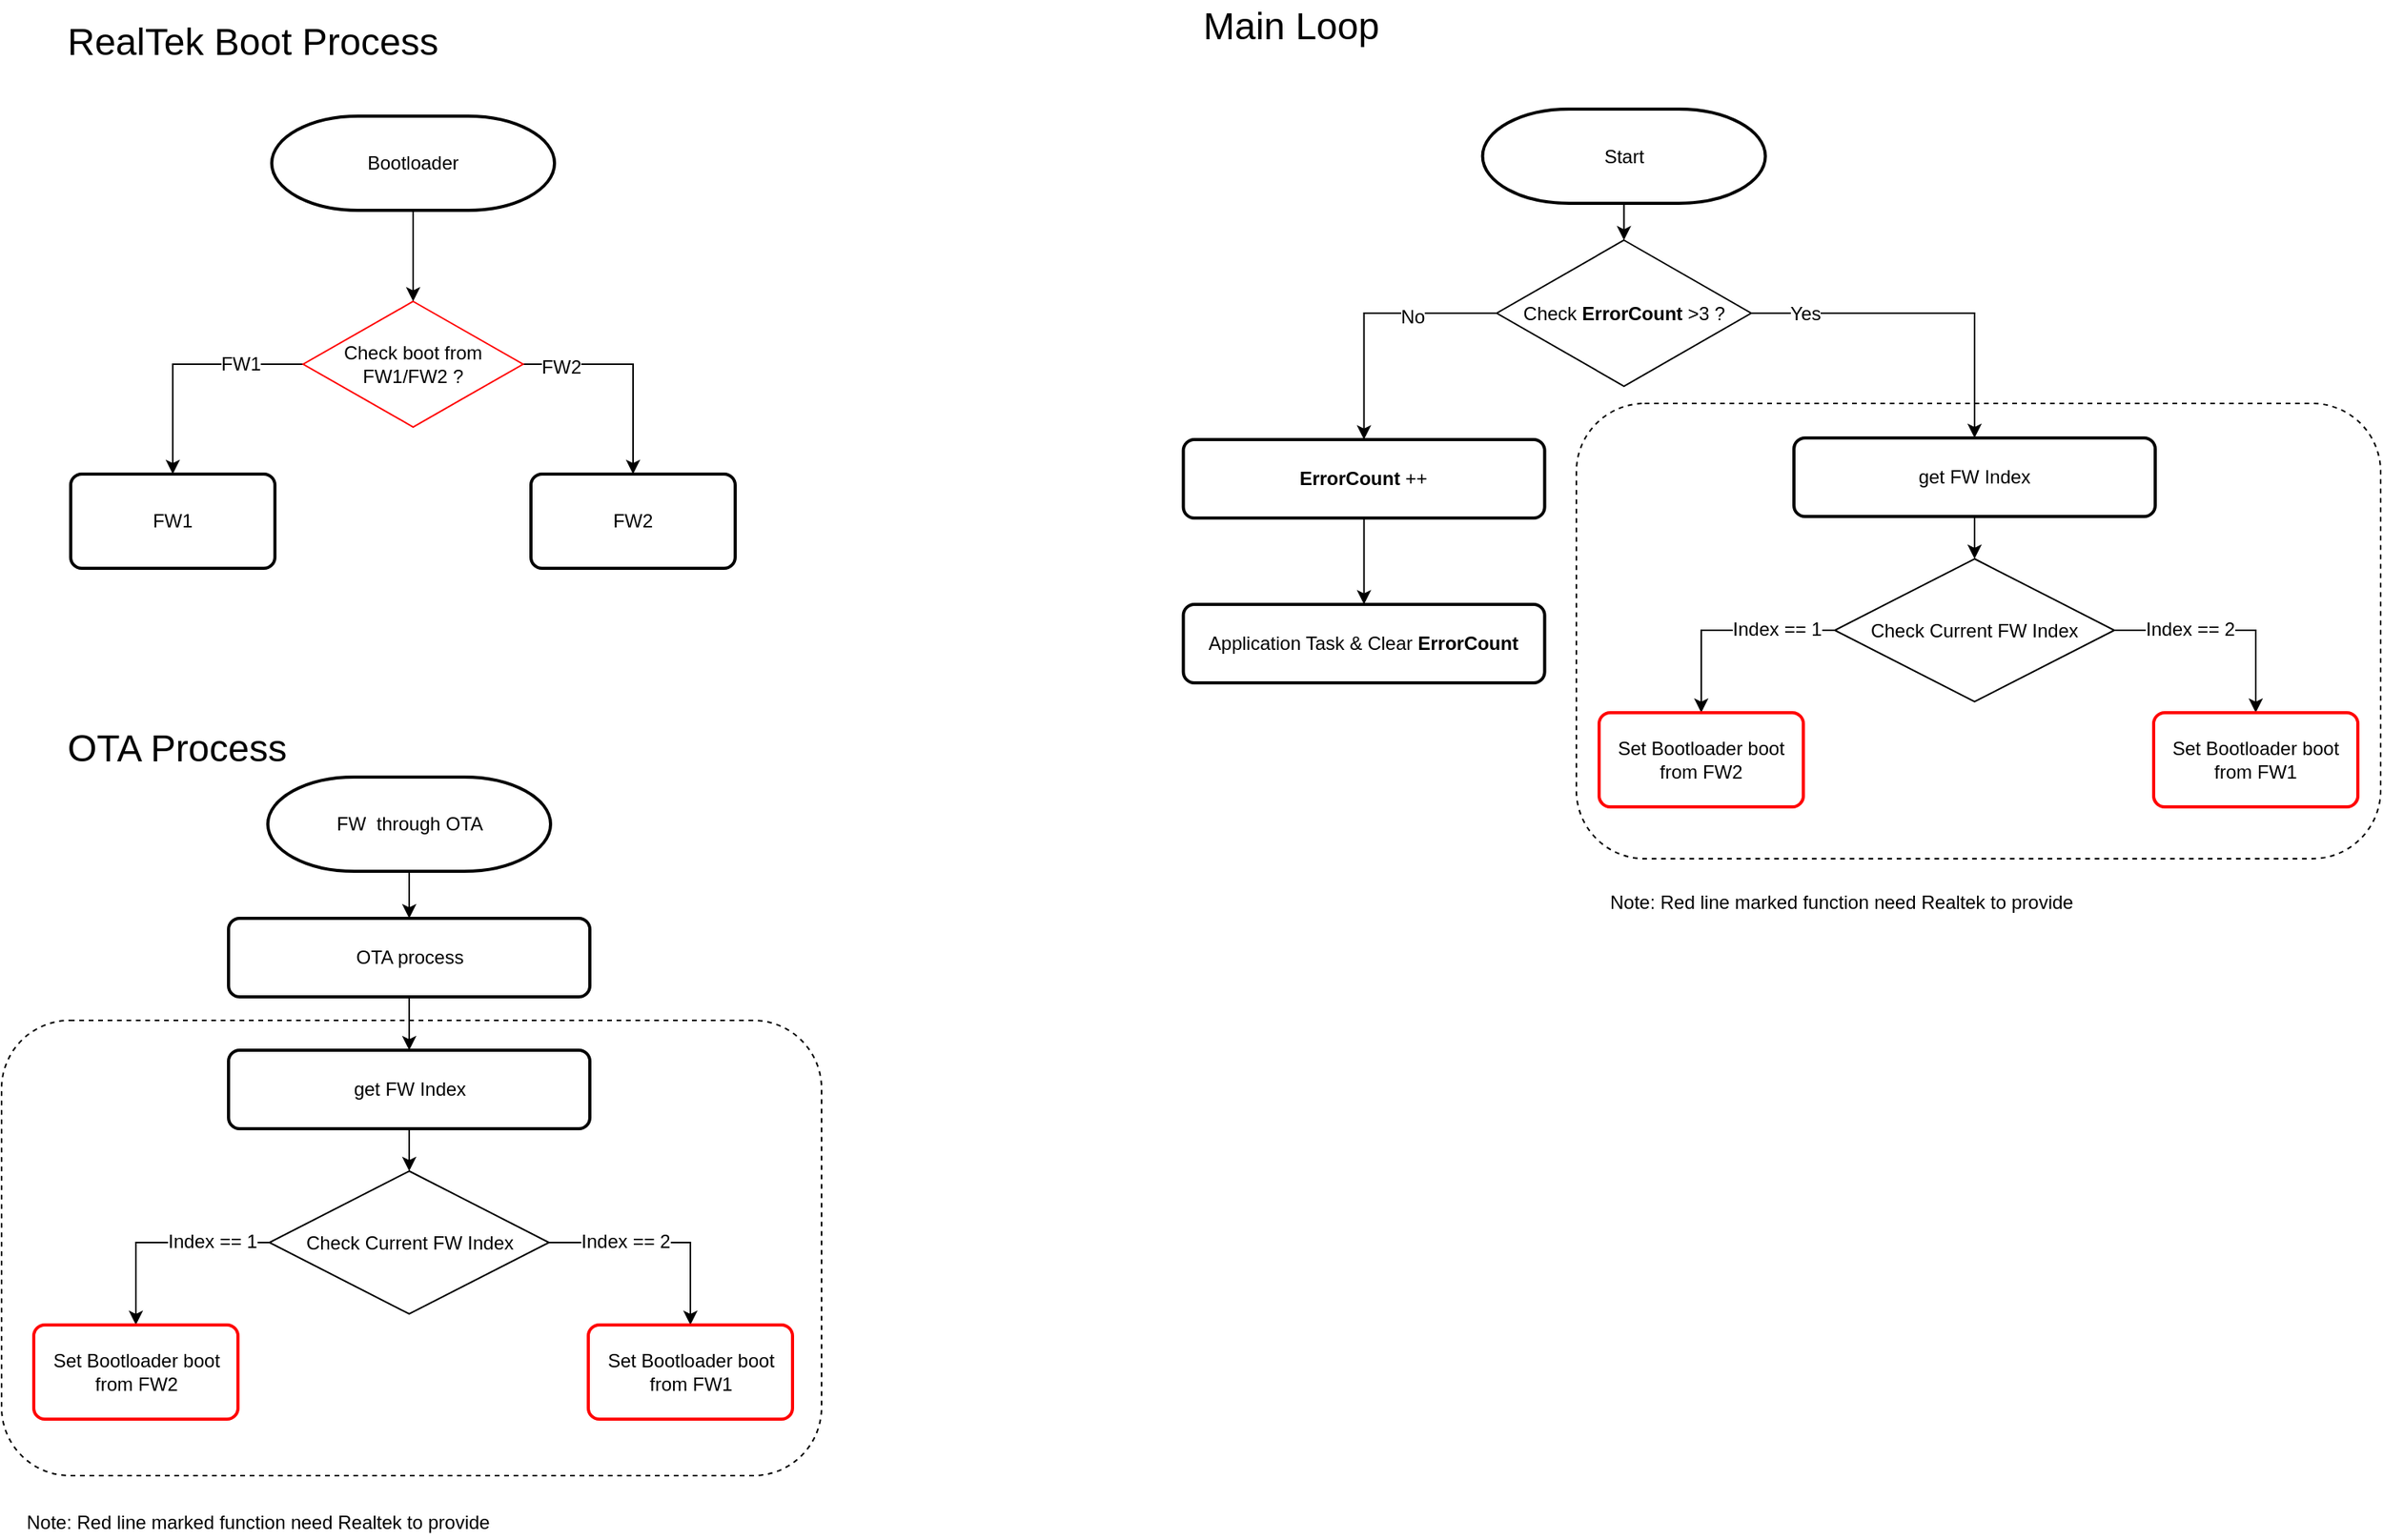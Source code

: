 <mxfile version="10.6.7" type="github"><diagram id="KSyUlnuHpO14Bwx12DKX" name="Page-1"><mxGraphModel dx="2788" dy="1542" grid="1" gridSize="10" guides="1" tooltips="1" connect="1" arrows="1" fold="1" page="1" pageScale="1" pageWidth="827" pageHeight="1169" math="0" shadow="0"><root><mxCell id="0"/><mxCell id="1" parent="0"/><mxCell id="2hkwdFl9jVFtiVxIpPMc-65" value="" style="rounded=1;whiteSpace=wrap;html=1;dashed=1;fillColor=none;" vertex="1" parent="1"><mxGeometry x="1130.5" y="327" width="512" height="290" as="geometry"/></mxCell><mxCell id="2hkwdFl9jVFtiVxIpPMc-64" value="" style="rounded=1;whiteSpace=wrap;html=1;dashed=1;fillColor=none;" vertex="1" parent="1"><mxGeometry x="128" y="720" width="522" height="290" as="geometry"/></mxCell><mxCell id="DjeVmc1M9aSnPIeUYdqh-13" style="edgeStyle=orthogonalEdgeStyle;rounded=0;orthogonalLoop=1;jettySize=auto;html=1;" parent="1" source="DjeVmc1M9aSnPIeUYdqh-5" target="DjeVmc1M9aSnPIeUYdqh-11" edge="1"><mxGeometry relative="1" as="geometry"/></mxCell><mxCell id="2hkwdFl9jVFtiVxIpPMc-51" value="FW2" style="text;html=1;resizable=0;points=[];align=center;verticalAlign=middle;labelBackgroundColor=#ffffff;" vertex="1" connectable="0" parent="DjeVmc1M9aSnPIeUYdqh-13"><mxGeometry x="-0.655" y="-2" relative="1" as="geometry"><mxPoint as="offset"/></mxGeometry></mxCell><mxCell id="DjeVmc1M9aSnPIeUYdqh-14" style="edgeStyle=orthogonalEdgeStyle;rounded=0;orthogonalLoop=1;jettySize=auto;html=1;" parent="1" source="DjeVmc1M9aSnPIeUYdqh-5" target="DjeVmc1M9aSnPIeUYdqh-15" edge="1"><mxGeometry relative="1" as="geometry"><mxPoint x="220" y="372" as="targetPoint"/></mxGeometry></mxCell><mxCell id="2hkwdFl9jVFtiVxIpPMc-50" value="FW1" style="text;html=1;resizable=0;points=[];align=center;verticalAlign=middle;labelBackgroundColor=#ffffff;" vertex="1" connectable="0" parent="DjeVmc1M9aSnPIeUYdqh-14"><mxGeometry x="-0.268" y="2" relative="1" as="geometry"><mxPoint x="16" y="-2" as="offset"/></mxGeometry></mxCell><mxCell id="DjeVmc1M9aSnPIeUYdqh-5" value="Check boot from FW1/FW2 ?" style="rhombus;whiteSpace=wrap;html=1;strokeColor=#FF0000;" parent="1" vertex="1"><mxGeometry x="320" y="262" width="140" height="80" as="geometry"/></mxCell><mxCell id="DjeVmc1M9aSnPIeUYdqh-33" style="edgeStyle=orthogonalEdgeStyle;rounded=0;orthogonalLoop=1;jettySize=auto;html=1;" parent="1" source="DjeVmc1M9aSnPIeUYdqh-8" target="DjeVmc1M9aSnPIeUYdqh-5" edge="1"><mxGeometry relative="1" as="geometry"/></mxCell><mxCell id="DjeVmc1M9aSnPIeUYdqh-8" value="Bootloader" style="strokeWidth=2;html=1;shape=mxgraph.flowchart.terminator;whiteSpace=wrap;" parent="1" vertex="1"><mxGeometry x="300" y="144" width="180" height="60" as="geometry"/></mxCell><mxCell id="DjeVmc1M9aSnPIeUYdqh-11" value="FW2" style="rounded=1;whiteSpace=wrap;html=1;absoluteArcSize=1;arcSize=14;strokeWidth=2;" parent="1" vertex="1"><mxGeometry x="465" y="372" width="130" height="60" as="geometry"/></mxCell><mxCell id="DjeVmc1M9aSnPIeUYdqh-15" value="FW1" style="rounded=1;whiteSpace=wrap;html=1;absoluteArcSize=1;arcSize=14;strokeWidth=2;" parent="1" vertex="1"><mxGeometry x="172" y="372" width="130" height="60" as="geometry"/></mxCell><mxCell id="DjeVmc1M9aSnPIeUYdqh-19" style="edgeStyle=orthogonalEdgeStyle;rounded=0;orthogonalLoop=1;jettySize=auto;html=1;exitX=1;exitY=0.5;exitDx=0;exitDy=0;" parent="1" source="2hkwdFl9jVFtiVxIpPMc-49" target="DjeVmc1M9aSnPIeUYdqh-26" edge="1"><mxGeometry relative="1" as="geometry"><mxPoint x="458.5" y="853" as="sourcePoint"/></mxGeometry></mxCell><mxCell id="DjeVmc1M9aSnPIeUYdqh-32" value="Index == 2" style="text;html=1;resizable=0;points=[];align=center;verticalAlign=middle;labelBackgroundColor=#ffffff;" parent="DjeVmc1M9aSnPIeUYdqh-19" vertex="1" connectable="0"><mxGeometry x="-0.231" y="-3" relative="1" as="geometry"><mxPoint x="-7" y="-3.5" as="offset"/></mxGeometry></mxCell><mxCell id="DjeVmc1M9aSnPIeUYdqh-20" style="edgeStyle=orthogonalEdgeStyle;rounded=0;orthogonalLoop=1;jettySize=auto;html=1;exitX=0;exitY=0.5;exitDx=0;exitDy=0;" parent="1" source="2hkwdFl9jVFtiVxIpPMc-49" target="DjeVmc1M9aSnPIeUYdqh-27" edge="1"><mxGeometry relative="1" as="geometry"><mxPoint x="212.5" y="914" as="targetPoint"/><mxPoint x="318.5" y="853" as="sourcePoint"/></mxGeometry></mxCell><mxCell id="DjeVmc1M9aSnPIeUYdqh-31" value="Index == 1" style="text;html=1;resizable=0;points=[];align=center;verticalAlign=middle;labelBackgroundColor=#ffffff;" parent="DjeVmc1M9aSnPIeUYdqh-20" vertex="1" connectable="0"><mxGeometry x="-0.27" y="1" relative="1" as="geometry"><mxPoint x="13" y="-1.5" as="offset"/></mxGeometry></mxCell><mxCell id="DjeVmc1M9aSnPIeUYdqh-22" style="edgeStyle=orthogonalEdgeStyle;rounded=0;orthogonalLoop=1;jettySize=auto;html=1;" parent="1" source="DjeVmc1M9aSnPIeUYdqh-23" target="DjeVmc1M9aSnPIeUYdqh-25" edge="1"><mxGeometry relative="1" as="geometry"/></mxCell><mxCell id="DjeVmc1M9aSnPIeUYdqh-23" value="FW&amp;nbsp; through OTA" style="strokeWidth=2;html=1;shape=mxgraph.flowchart.terminator;whiteSpace=wrap;" parent="1" vertex="1"><mxGeometry x="297.5" y="565" width="180" height="60" as="geometry"/></mxCell><mxCell id="DjeVmc1M9aSnPIeUYdqh-24" style="edgeStyle=orthogonalEdgeStyle;rounded=0;orthogonalLoop=1;jettySize=auto;html=1;" parent="1" source="DjeVmc1M9aSnPIeUYdqh-25" target="DjeVmc1M9aSnPIeUYdqh-28" edge="1"><mxGeometry relative="1" as="geometry"/></mxCell><mxCell id="DjeVmc1M9aSnPIeUYdqh-25" value="OTA process" style="rounded=1;whiteSpace=wrap;html=1;absoluteArcSize=1;arcSize=14;strokeWidth=2;" parent="1" vertex="1"><mxGeometry x="272.5" y="655" width="230" height="50" as="geometry"/></mxCell><mxCell id="DjeVmc1M9aSnPIeUYdqh-26" value="Set Bootloader boot from FW1" style="rounded=1;whiteSpace=wrap;html=1;absoluteArcSize=1;arcSize=14;strokeWidth=2;strokeColor=#FF0000;" parent="1" vertex="1"><mxGeometry x="501.5" y="914" width="130" height="60" as="geometry"/></mxCell><mxCell id="DjeVmc1M9aSnPIeUYdqh-27" value="Set Bootloader boot from FW2" style="rounded=1;whiteSpace=wrap;html=1;absoluteArcSize=1;arcSize=14;strokeWidth=2;strokeColor=#FF0000;" parent="1" vertex="1"><mxGeometry x="148.5" y="914" width="130" height="60" as="geometry"/></mxCell><mxCell id="DjeVmc1M9aSnPIeUYdqh-30" style="edgeStyle=orthogonalEdgeStyle;rounded=0;orthogonalLoop=1;jettySize=auto;html=1;" parent="1" source="DjeVmc1M9aSnPIeUYdqh-28" target="2hkwdFl9jVFtiVxIpPMc-49" edge="1"><mxGeometry relative="1" as="geometry"><mxPoint x="388.5" y="813" as="targetPoint"/></mxGeometry></mxCell><mxCell id="DjeVmc1M9aSnPIeUYdqh-28" value="get FW Index" style="rounded=1;whiteSpace=wrap;html=1;absoluteArcSize=1;arcSize=14;strokeWidth=2;" parent="1" vertex="1"><mxGeometry x="272.5" y="739" width="230" height="50" as="geometry"/></mxCell><mxCell id="2hkwdFl9jVFtiVxIpPMc-30" style="edgeStyle=orthogonalEdgeStyle;rounded=0;orthogonalLoop=1;jettySize=auto;html=1;" edge="1" parent="1" source="2hkwdFl9jVFtiVxIpPMc-7" target="2hkwdFl9jVFtiVxIpPMc-25"><mxGeometry relative="1" as="geometry"/></mxCell><mxCell id="2hkwdFl9jVFtiVxIpPMc-7" value="Start" style="strokeWidth=2;html=1;shape=mxgraph.flowchart.terminator;whiteSpace=wrap;" vertex="1" parent="1"><mxGeometry x="1070.81" y="139.5" width="180" height="60" as="geometry"/></mxCell><mxCell id="2hkwdFl9jVFtiVxIpPMc-34" value="" style="edgeStyle=orthogonalEdgeStyle;rounded=0;orthogonalLoop=1;jettySize=auto;html=1;" edge="1" parent="1" source="2hkwdFl9jVFtiVxIpPMc-13" target="2hkwdFl9jVFtiVxIpPMc-33"><mxGeometry relative="1" as="geometry"/></mxCell><mxCell id="2hkwdFl9jVFtiVxIpPMc-13" value="&lt;b&gt;ErrorCount&lt;/b&gt; ++" style="rounded=1;whiteSpace=wrap;html=1;absoluteArcSize=1;arcSize=14;strokeWidth=2;" vertex="1" parent="1"><mxGeometry x="880.31" y="350" width="230" height="50" as="geometry"/></mxCell><mxCell id="2hkwdFl9jVFtiVxIpPMc-33" value="Application Task &amp;amp; Clear &lt;b&gt;ErrorCount&lt;/b&gt;" style="rounded=1;whiteSpace=wrap;html=1;absoluteArcSize=1;arcSize=14;strokeWidth=2;" vertex="1" parent="1"><mxGeometry x="880.31" y="455" width="230" height="50" as="geometry"/></mxCell><mxCell id="2hkwdFl9jVFtiVxIpPMc-21" style="edgeStyle=orthogonalEdgeStyle;rounded=0;orthogonalLoop=1;jettySize=auto;html=1;" edge="1" parent="1" source="2hkwdFl9jVFtiVxIpPMc-25" target="2hkwdFl9jVFtiVxIpPMc-61"><mxGeometry relative="1" as="geometry"><mxPoint x="1391.833" y="380.17" as="targetPoint"/></mxGeometry></mxCell><mxCell id="2hkwdFl9jVFtiVxIpPMc-22" value="Yes" style="text;html=1;resizable=0;points=[];align=center;verticalAlign=middle;labelBackgroundColor=#ffffff;" vertex="1" connectable="0" parent="2hkwdFl9jVFtiVxIpPMc-21"><mxGeometry x="-0.231" y="-3" relative="1" as="geometry"><mxPoint x="-51.5" y="-3" as="offset"/></mxGeometry></mxCell><mxCell id="2hkwdFl9jVFtiVxIpPMc-31" style="edgeStyle=orthogonalEdgeStyle;rounded=0;orthogonalLoop=1;jettySize=auto;html=1;exitX=0;exitY=0.5;exitDx=0;exitDy=0;" edge="1" parent="1" source="2hkwdFl9jVFtiVxIpPMc-25" target="2hkwdFl9jVFtiVxIpPMc-13"><mxGeometry relative="1" as="geometry"/></mxCell><mxCell id="2hkwdFl9jVFtiVxIpPMc-46" value="&lt;div&gt;No&lt;/div&gt;" style="text;html=1;resizable=0;points=[];align=center;verticalAlign=middle;labelBackgroundColor=#ffffff;" vertex="1" connectable="0" parent="2hkwdFl9jVFtiVxIpPMc-31"><mxGeometry x="-0.344" y="1" relative="1" as="geometry"><mxPoint x="128.977" as="offset"/></mxGeometry></mxCell><mxCell id="2hkwdFl9jVFtiVxIpPMc-48" value="No" style="text;html=1;resizable=0;points=[];align=center;verticalAlign=middle;labelBackgroundColor=#ffffff;" vertex="1" connectable="0" parent="2hkwdFl9jVFtiVxIpPMc-31"><mxGeometry x="-0.345" y="2" relative="1" as="geometry"><mxPoint as="offset"/></mxGeometry></mxCell><mxCell id="2hkwdFl9jVFtiVxIpPMc-25" value="Check &lt;b&gt;ErrorCount&lt;/b&gt; &amp;gt;3 ?" style="rhombus;whiteSpace=wrap;html=1;" vertex="1" parent="1"><mxGeometry x="1079.81" y="223" width="162" height="93" as="geometry"/></mxCell><mxCell id="2hkwdFl9jVFtiVxIpPMc-47" value="&lt;font style=&quot;font-size: 24px&quot;&gt;Main Loop&lt;/font&gt;" style="text;html=1;resizable=0;points=[];autosize=1;align=left;verticalAlign=top;spacingTop=-4;" vertex="1" parent="1"><mxGeometry x="890.5" y="70" width="130" height="20" as="geometry"/></mxCell><mxCell id="2hkwdFl9jVFtiVxIpPMc-49" value="Check Current FW Index" style="rhombus;whiteSpace=wrap;html=1;" vertex="1" parent="1"><mxGeometry x="298.5" y="816" width="178" height="91" as="geometry"/></mxCell><mxCell id="2hkwdFl9jVFtiVxIpPMc-52" value="&lt;div style=&quot;font-size: 24px&quot;&gt;&lt;font style=&quot;font-size: 24px&quot;&gt;RealTek Boot Process&lt;/font&gt;&lt;/div&gt;" style="text;html=1;resizable=0;points=[];autosize=1;align=left;verticalAlign=top;spacingTop=-4;" vertex="1" parent="1"><mxGeometry x="167.5" y="80" width="250" height="20" as="geometry"/></mxCell><mxCell id="2hkwdFl9jVFtiVxIpPMc-53" value="&lt;div style=&quot;font-size: 24px&quot;&gt;&lt;font style=&quot;font-size: 24px&quot;&gt;OTA Process&lt;/font&gt;&lt;/div&gt;" style="text;html=1;resizable=0;points=[];autosize=1;align=left;verticalAlign=top;spacingTop=-4;" vertex="1" parent="1"><mxGeometry x="167.5" y="530" width="160" height="20" as="geometry"/></mxCell><mxCell id="2hkwdFl9jVFtiVxIpPMc-54" style="edgeStyle=orthogonalEdgeStyle;rounded=0;orthogonalLoop=1;jettySize=auto;html=1;exitX=1;exitY=0.5;exitDx=0;exitDy=0;" edge="1" parent="1" source="2hkwdFl9jVFtiVxIpPMc-62" target="2hkwdFl9jVFtiVxIpPMc-58"><mxGeometry relative="1" as="geometry"><mxPoint x="1455" y="463" as="sourcePoint"/></mxGeometry></mxCell><mxCell id="2hkwdFl9jVFtiVxIpPMc-55" value="Index == 2" style="text;html=1;resizable=0;points=[];align=center;verticalAlign=middle;labelBackgroundColor=#ffffff;" vertex="1" connectable="0" parent="2hkwdFl9jVFtiVxIpPMc-54"><mxGeometry x="-0.231" y="-3" relative="1" as="geometry"><mxPoint x="-7" y="-3.5" as="offset"/></mxGeometry></mxCell><mxCell id="2hkwdFl9jVFtiVxIpPMc-56" style="edgeStyle=orthogonalEdgeStyle;rounded=0;orthogonalLoop=1;jettySize=auto;html=1;exitX=0;exitY=0.5;exitDx=0;exitDy=0;" edge="1" parent="1" source="2hkwdFl9jVFtiVxIpPMc-62" target="2hkwdFl9jVFtiVxIpPMc-59"><mxGeometry relative="1" as="geometry"><mxPoint x="1209" y="524" as="targetPoint"/><mxPoint x="1315" y="463" as="sourcePoint"/></mxGeometry></mxCell><mxCell id="2hkwdFl9jVFtiVxIpPMc-57" value="Index == 1" style="text;html=1;resizable=0;points=[];align=center;verticalAlign=middle;labelBackgroundColor=#ffffff;" vertex="1" connectable="0" parent="2hkwdFl9jVFtiVxIpPMc-56"><mxGeometry x="-0.27" y="1" relative="1" as="geometry"><mxPoint x="13" y="-1.5" as="offset"/></mxGeometry></mxCell><mxCell id="2hkwdFl9jVFtiVxIpPMc-58" value="Set Bootloader boot from FW1" style="rounded=1;whiteSpace=wrap;html=1;absoluteArcSize=1;arcSize=14;strokeWidth=2;strokeColor=#FF0000;" vertex="1" parent="1"><mxGeometry x="1498" y="524" width="130" height="60" as="geometry"/></mxCell><mxCell id="2hkwdFl9jVFtiVxIpPMc-59" value="Set Bootloader boot from FW2" style="rounded=1;whiteSpace=wrap;html=1;absoluteArcSize=1;arcSize=14;strokeWidth=2;strokeColor=#FF0000;" vertex="1" parent="1"><mxGeometry x="1145" y="524" width="130" height="60" as="geometry"/></mxCell><mxCell id="2hkwdFl9jVFtiVxIpPMc-60" style="edgeStyle=orthogonalEdgeStyle;rounded=0;orthogonalLoop=1;jettySize=auto;html=1;" edge="1" parent="1" source="2hkwdFl9jVFtiVxIpPMc-61" target="2hkwdFl9jVFtiVxIpPMc-62"><mxGeometry relative="1" as="geometry"><mxPoint x="1385" y="423" as="targetPoint"/></mxGeometry></mxCell><mxCell id="2hkwdFl9jVFtiVxIpPMc-61" value="get FW Index" style="rounded=1;whiteSpace=wrap;html=1;absoluteArcSize=1;arcSize=14;strokeWidth=2;" vertex="1" parent="1"><mxGeometry x="1269" y="349" width="230" height="50" as="geometry"/></mxCell><mxCell id="2hkwdFl9jVFtiVxIpPMc-62" value="Check Current FW Index" style="rhombus;whiteSpace=wrap;html=1;" vertex="1" parent="1"><mxGeometry x="1295.0" y="426" width="178" height="91" as="geometry"/></mxCell><mxCell id="2hkwdFl9jVFtiVxIpPMc-66" value="Note: Red line marked function need Realtek to provide" style="text;html=1;resizable=0;points=[];autosize=1;align=left;verticalAlign=top;spacingTop=-4;" vertex="1" parent="1"><mxGeometry x="142" y="1030" width="320" height="20" as="geometry"/></mxCell><mxCell id="2hkwdFl9jVFtiVxIpPMc-67" value="Note: Red line marked function need Realtek to provide" style="text;html=1;resizable=0;points=[];autosize=1;align=left;verticalAlign=top;spacingTop=-4;" vertex="1" parent="1"><mxGeometry x="1150" y="635" width="320" height="20" as="geometry"/></mxCell></root></mxGraphModel></diagram></mxfile>